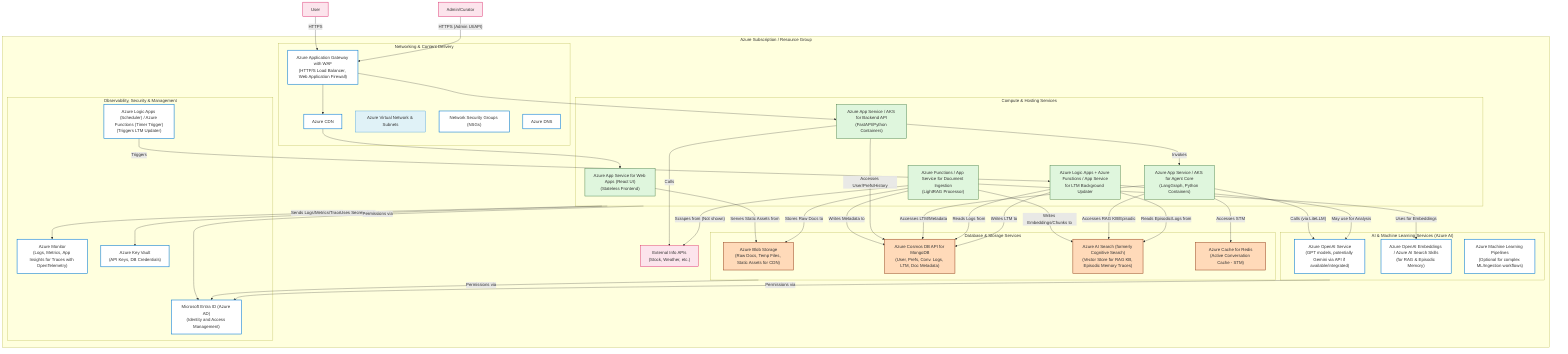 %%{
  init: {
    'theme': 'base',
    'themeVariables': {
      'fontFamily': 'Segoe UI, Arial, sans-serif', /* Common Azure/Microsoft font */
      'fontSize': '12px',
      'primaryColor': '#F0F8FF',        /* AliceBlue - Azure background */
      'nodeBorder': '#0078D4',         /* Azure Blue - component borders */
      'lineColor': '#004578',          /* Darker Azure Blue - connection lines */
      'primaryTextColor': '#2B2B2B',   /* Near Black */
      'azureServiceColor': '#FFFFFF',    /* White - for Azure service boxes */
      'azureCategoryColor': '#E0F2F7',   /* Lighter Azure Blue - for Azure service categories */
      'dataStoreColor': '#FFDAB9',     /* PeachPuff - for databases */
      'edgeLabelBackground':'#F0F8FF', /* AliceBlue for edge labels */
      'clusterBkg': '#F0F8FF'         /* AliceBlue for main cluster */
    },
    'flowchart': {
      'curve': 'basis'
    }
  }
}%%

graph TD
    classDef azureService fill:#FFFFFF,stroke:#0078D4,stroke-width:2px,shape:rectangle;
    classDef azureCategory fill:#E0F2F7,stroke:#0078D4,stroke-width:1px,shape:roundrect;
    classDef dataStoreService fill:#FFDAB9,stroke:#A0522D,stroke-width:2px,shape:cylinder;
    %% Light Green for App Components 
    classDef appComponent fill:#DFF6DD,stroke:#3C763D,stroke-width:1.5px,shape:roundrect; 
    %% Light Pink for External
    classDef external fill:#FCE4EC,stroke:#D81B60,stroke-width:1.5px,shape:rectangle; 

    %% External Entities
    User["User"]:::external;
    Admin["Admin/Curator"]:::external;
    External_APIs["External Info APIs<br/>(Stock, Weather, etc.)"]:::external;

    subgraph Azure_Subscription ["Azure Subscription / Resource Group"]
        direction TB

        subgraph Networking_Delivery ["Networking & Content Delivery"]
            Azure_CDN["Azure CDN"]:::azureService;
            Azure_App_Gateway_WAF["Azure Application Gateway with WAF<br/>(HTTP/S Load Balancer, Web Application Firewall)"]:::azureService;
            Azure_VNet["Azure Virtual Network & Subnets"]:::azureCategory;
            NSG["Network Security Groups (NSGs)"]:::azureService;
            Azure_DNS["Azure DNS"]:::azureService;
            Azure_App_Gateway_WAF --> Azure_CDN;
        end
        
        subgraph Compute_Services_Azure ["Compute & Hosting Services"]
            App_Service_UI["Azure App Service for Web Apps (React UI)<br/>(Stateless Frontend)"]:::appComponent;
            App_Service_Backend["Azure App Service / AKS for Backend API<br/>(FastAPI/Python Containers)"]:::appComponent;
            App_Service_Agent["Azure App Service / AKS for Agent Core<br/>(LangGraph, Python Containers)"]:::appComponent;
            Azure_Functions_Ingestion["Azure Functions / App Service for Document Ingestion<br/>(LightRAG Processor)"]:::appComponent;
            Logic_Apps_Functions_LTM["Azure Logic Apps + Azure Functions / App Service<br/>for LTM Background Updater"]:::appComponent;
            
            Azure_CDN --> App_Service_UI;
            Azure_App_Gateway_WAF --> App_Service_Backend;
            App_Service_Backend -- "Invokes" --> App_Service_Agent;
        end

        subgraph AI_ML_Services_Azure ["AI & Machine Learning Services (Azure AI)"]
            Azure_OpenAI_Service["Azure OpenAI Service<br/>(GPT models, potentially Gemini via API if available/integrated)"]:::azureService;
            Azure_AI_Embeddings["Azure OpenAI Embeddings / Azure AI Search Skills<br/>(for RAG & Episodic Memory)"]:::azureService;
            Azure_Machine_Learning_Pipelines["Azure Machine Learning Pipelines<br/>(Optional for complex ML/Ingestion workflows)"]:::azureService;
            
            App_Service_Agent -- "Calls (via LiteLLM)" --> Azure_OpenAI_Service;
            Azure_Functions_Ingestion -- "Uses for Embeddings" --> Azure_AI_Embeddings;
            Logic_Apps_Functions_LTM -- "May use for Analysis" --> Azure_OpenAI_Service;
        end

        subgraph Database_Storage_Services_Azure ["Database & Storage Services"]
            Azure_Blob_Storage["Azure Blob Storage<br/>(Raw Docs, Temp Files, Static Assets for CDN)"]:::dataStoreService;
            Azure_Cosmos_DB_MongoDB_API["Azure Cosmos DB API for MongoDB<br/>(User, Prefs, Conv. Logs, LTM, Doc Metadata)"]:::dataStoreService;
            Azure_AI_Search["Azure AI Search (formerly Cognitive Search)<br/>(Vector Store for RAG KB, Episodic Memory Traces)"]:::dataStoreService;
            Azure_Cache_for_Redis["Azure Cache for Redis<br/>(Active Conversation Cache - STM)"]:::dataStoreService;

            %% Or CDN pulls from Blob
            App_Service_UI -- "Serves Static Assets from" --> Azure_Blob_Storage; 
            Azure_Functions_Ingestion -- "Stores Raw Docs to" --> Azure_Blob_Storage;
            Azure_Functions_Ingestion -- "Writes Metadata to" --> Azure_Cosmos_DB_MongoDB_API;
            Azure_Functions_Ingestion -- "Writes Embeddings/Chunks to" --> Azure_AI_Search;

            App_Service_Backend -- "Accesses User/Prefs/History" --> Azure_Cosmos_DB_MongoDB_API;
            App_Service_Agent -- "Accesses STM" --> Azure_Cache_for_Redis;
            App_Service_Agent -- "Accesses LTM/Metadata" --> Azure_Cosmos_DB_MongoDB_API;
            App_Service_Agent -- "Accesses RAG KB/Episodic" --> Azure_AI_Search;
            Logic_Apps_Functions_LTM -- "Reads Episodic/Logs from" --> Azure_AI_Search;
            Logic_Apps_Functions_LTM -- "Reads Logs from" --> Azure_Cosmos_DB_MongoDB_API;
            Logic_Apps_Functions_LTM -- "Writes LTM to" --> Azure_Cosmos_DB_MongoDB_API;
        end
        
        subgraph Observability_Security_Management_Azure ["Observability, Security & Management"]
            Azure_Monitor["Azure Monitor<br/>(Logs, Metrics, App Insights for Traces with OpenTelemetry)"]:::azureService;
            Azure_AD["Microsoft Entra ID (Azure AD)<br/>(Identity and Access Management)"]:::azureService;
            Azure_Key_Vault["Azure Key Vault<br/>(API Keys, DB Credentials)"]:::azureService;
            Azure_Logic_Apps_Scheduler["Azure Logic Apps (Scheduler) / Azure Functions (Timer Trigger)<br/>(Triggers LTM Updater)"]:::azureService;

            Azure_Logic_Apps_Scheduler -- "Triggers" --> Logic_Apps_Functions_LTM;
        end

        %% Connecting Compute to Observability & Security
        Compute_Services_Azure -- "Sends Logs/Metrics/Traces" --> Azure_Monitor;
        Compute_Services_Azure -- "Uses Secrets from" --> Azure_Key_Vault;
        Compute_Services_Azure -- "Permissions via" --> Azure_AD;
        Database_Storage_Services_Azure -- "Permissions via" --> Azure_AD;
        AI_ML_Services_Azure -- "Permissions via" --> Azure_AD;

        %% Connecting to External (Outside Azure Subscription but part of overall system)
        App_Service_Backend -- "Calls" --> External_APIs;
        %% Web Sources are external
        Azure_Functions_Ingestion -- "Scrapes from (Not shown)" --> External_APIs; 

    end

    %% User/Admin Access Flow
    User -- "HTTPS" --> Azure_App_Gateway_WAF;
    Admin -- "HTTPS (Admin UI/API)" --> Azure_App_Gateway_WAF;

    %% title Infrastructure Diagram - Deployment on Azure